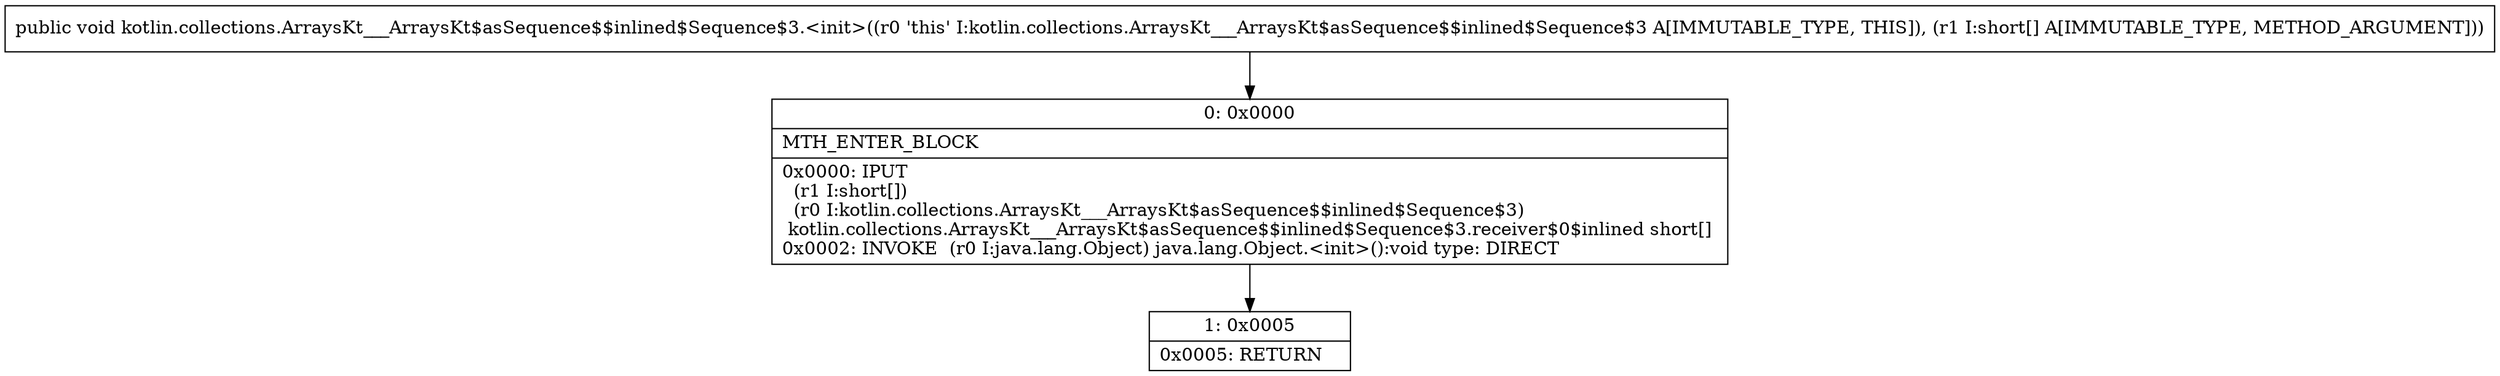 digraph "CFG forkotlin.collections.ArraysKt___ArraysKt$asSequence$$inlined$Sequence$3.\<init\>([S)V" {
Node_0 [shape=record,label="{0\:\ 0x0000|MTH_ENTER_BLOCK\l|0x0000: IPUT  \l  (r1 I:short[])\l  (r0 I:kotlin.collections.ArraysKt___ArraysKt$asSequence$$inlined$Sequence$3)\l kotlin.collections.ArraysKt___ArraysKt$asSequence$$inlined$Sequence$3.receiver$0$inlined short[] \l0x0002: INVOKE  (r0 I:java.lang.Object) java.lang.Object.\<init\>():void type: DIRECT \l}"];
Node_1 [shape=record,label="{1\:\ 0x0005|0x0005: RETURN   \l}"];
MethodNode[shape=record,label="{public void kotlin.collections.ArraysKt___ArraysKt$asSequence$$inlined$Sequence$3.\<init\>((r0 'this' I:kotlin.collections.ArraysKt___ArraysKt$asSequence$$inlined$Sequence$3 A[IMMUTABLE_TYPE, THIS]), (r1 I:short[] A[IMMUTABLE_TYPE, METHOD_ARGUMENT])) }"];
MethodNode -> Node_0;
Node_0 -> Node_1;
}

